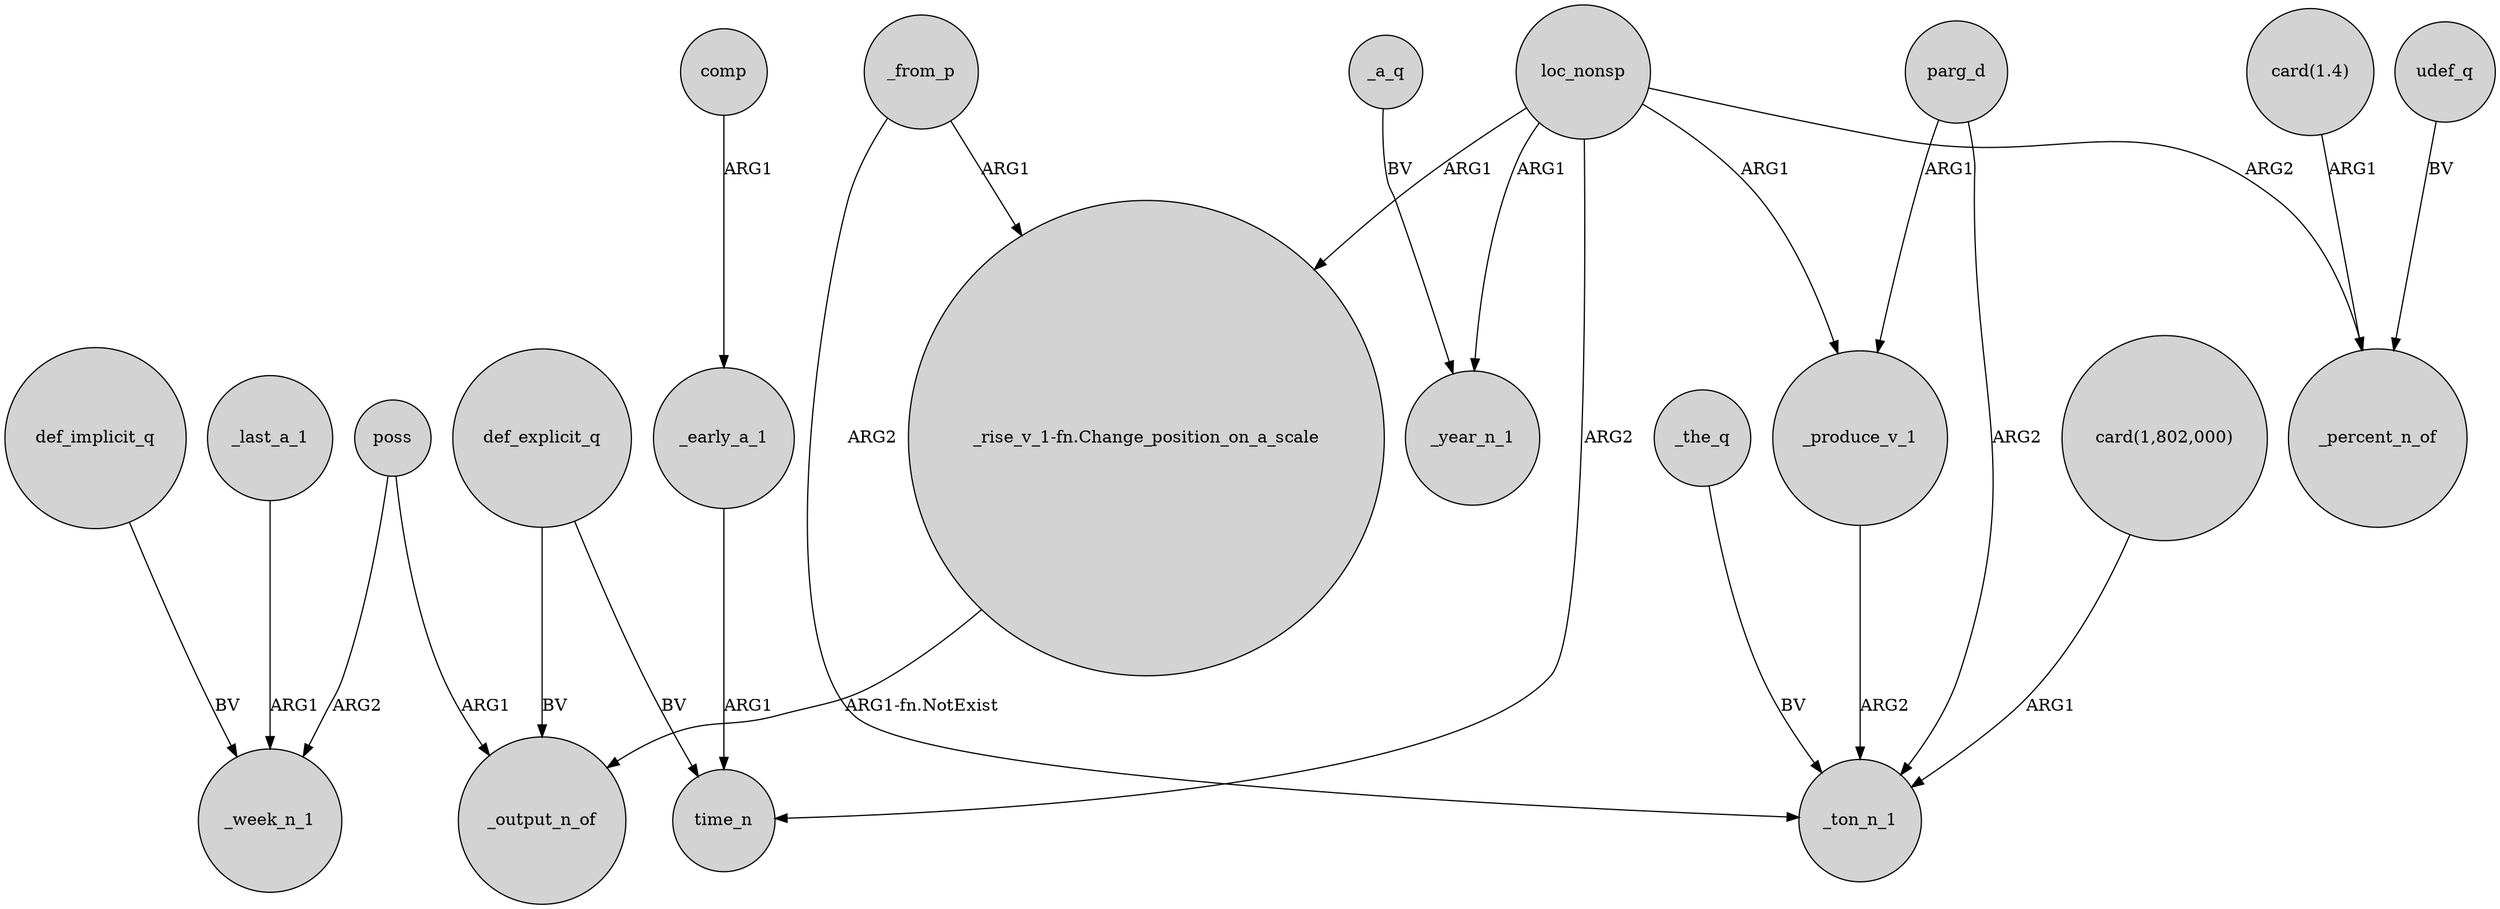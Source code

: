 digraph {
	node [shape=circle style=filled]
	def_implicit_q -> _week_n_1 [label=BV]
	poss -> _output_n_of [label=ARG1]
	def_explicit_q -> time_n [label=BV]
	loc_nonsp -> _year_n_1 [label=ARG1]
	_produce_v_1 -> _ton_n_1 [label=ARG2]
	loc_nonsp -> time_n [label=ARG2]
	def_explicit_q -> _output_n_of [label=BV]
	poss -> _week_n_1 [label=ARG2]
	parg_d -> _produce_v_1 [label=ARG1]
	_the_q -> _ton_n_1 [label=BV]
	loc_nonsp -> _percent_n_of [label=ARG2]
	parg_d -> _ton_n_1 [label=ARG2]
	loc_nonsp -> "_rise_v_1-fn.Change_position_on_a_scale" [label=ARG1]
	_last_a_1 -> _week_n_1 [label=ARG1]
	_from_p -> _ton_n_1 [label=ARG2]
	"card(1.4)" -> _percent_n_of [label=ARG1]
	loc_nonsp -> _produce_v_1 [label=ARG1]
	_early_a_1 -> time_n [label=ARG1]
	"_rise_v_1-fn.Change_position_on_a_scale" -> _output_n_of [label="ARG1-fn.NotExist"]
	_a_q -> _year_n_1 [label=BV]
	udef_q -> _percent_n_of [label=BV]
	"card(1,802,000)" -> _ton_n_1 [label=ARG1]
	comp -> _early_a_1 [label=ARG1]
	_from_p -> "_rise_v_1-fn.Change_position_on_a_scale" [label=ARG1]
}
